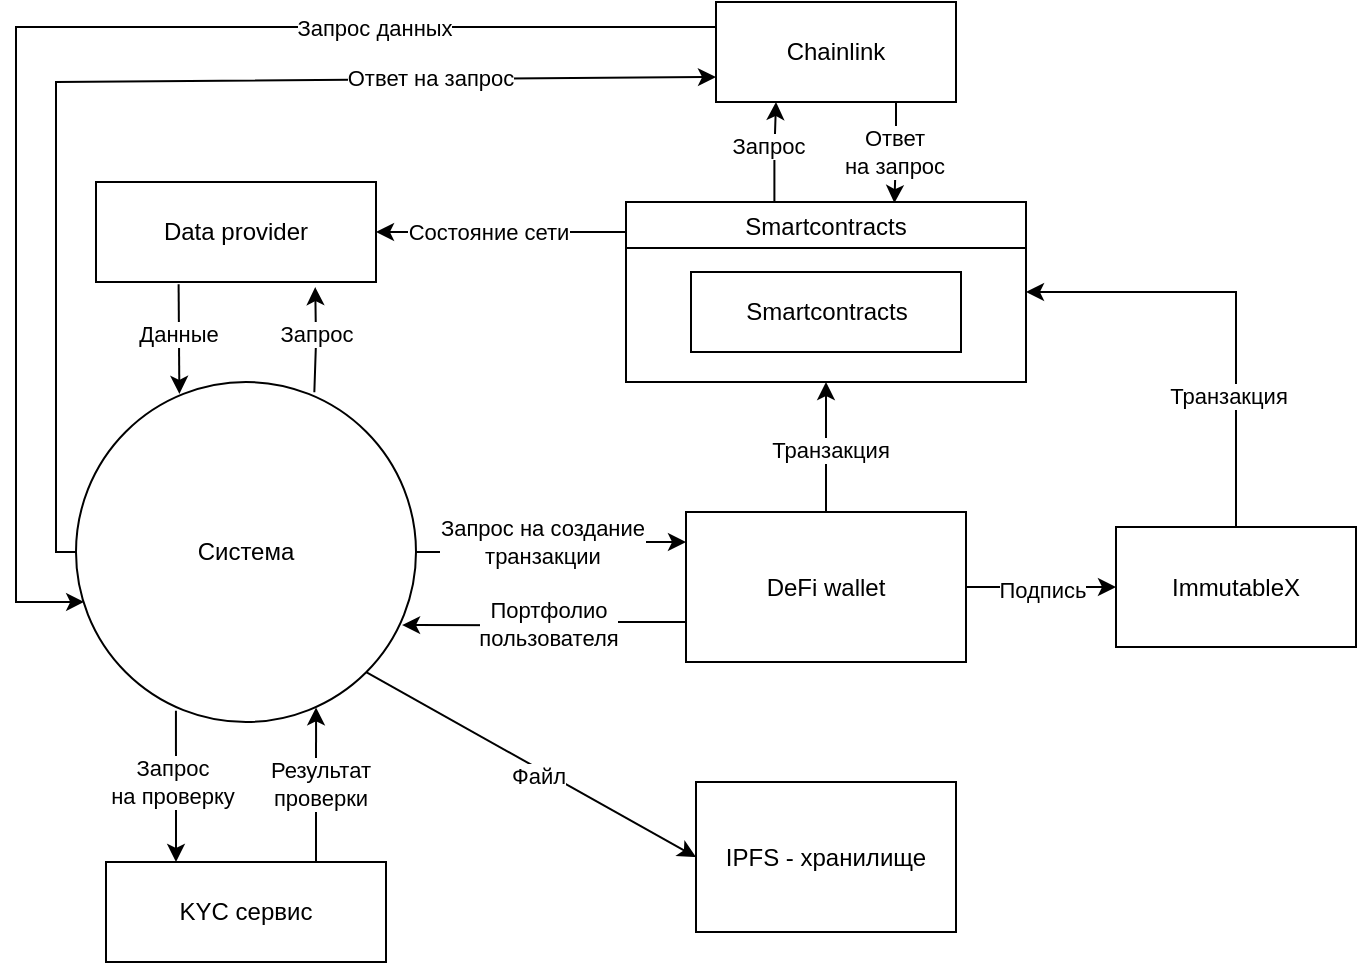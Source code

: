 <mxfile version="21.0.6" type="github">
  <diagram name="Страница 1" id="PbTtmd6q3jU2auLFYNLY">
    <mxGraphModel dx="658" dy="395" grid="1" gridSize="10" guides="1" tooltips="1" connect="1" arrows="1" fold="1" page="1" pageScale="1" pageWidth="1169" pageHeight="827" math="0" shadow="0">
      <root>
        <mxCell id="0" />
        <mxCell id="1" parent="0" />
        <mxCell id="7_X0dGAMX54bu9OWyD-T-16" style="edgeStyle=orthogonalEdgeStyle;rounded=0;orthogonalLoop=1;jettySize=auto;html=1;startArrow=none;startFill=0;endArrow=classic;endFill=1;" parent="1" source="7_X0dGAMX54bu9OWyD-T-1" target="7_X0dGAMX54bu9OWyD-T-4" edge="1">
          <mxGeometry relative="1" as="geometry">
            <Array as="points">
              <mxPoint x="578" y="475" />
              <mxPoint x="578" y="470" />
            </Array>
          </mxGeometry>
        </mxCell>
        <mxCell id="7_X0dGAMX54bu9OWyD-T-19" value="Запрос на создание &lt;br&gt;транзакции" style="edgeLabel;html=1;align=center;verticalAlign=middle;resizable=0;points=[];" parent="7_X0dGAMX54bu9OWyD-T-16" vertex="1" connectable="0">
          <mxGeometry x="0.106" y="2" relative="1" as="geometry">
            <mxPoint x="-10" y="2" as="offset" />
          </mxGeometry>
        </mxCell>
        <mxCell id="7_X0dGAMX54bu9OWyD-T-23" style="edgeStyle=orthogonalEdgeStyle;rounded=0;orthogonalLoop=1;jettySize=auto;html=1;entryX=0.5;entryY=0;entryDx=0;entryDy=0;startArrow=classic;startFill=1;endArrow=none;endFill=0;exitX=1;exitY=0.5;exitDx=0;exitDy=0;" parent="1" source="TK5V0gTfrpUxgHLwCol4-2" target="7_X0dGAMX54bu9OWyD-T-3" edge="1">
          <mxGeometry relative="1" as="geometry">
            <mxPoint x="410" y="610" as="sourcePoint" />
          </mxGeometry>
        </mxCell>
        <mxCell id="7_X0dGAMX54bu9OWyD-T-26" value="Транзакция" style="edgeLabel;html=1;align=center;verticalAlign=middle;resizable=0;points=[];" parent="7_X0dGAMX54bu9OWyD-T-23" vertex="1" connectable="0">
          <mxGeometry x="0.347" y="-2" relative="1" as="geometry">
            <mxPoint x="-2" y="7" as="offset" />
          </mxGeometry>
        </mxCell>
        <mxCell id="TK5V0gTfrpUxgHLwCol4-20" style="edgeStyle=orthogonalEdgeStyle;rounded=0;orthogonalLoop=1;jettySize=auto;html=1;strokeColor=default;startArrow=none;startFill=0;endArrow=classic;endFill=1;entryX=0.25;entryY=0;entryDx=0;entryDy=0;exitX=0.294;exitY=0.967;exitDx=0;exitDy=0;exitPerimeter=0;" parent="1" source="7_X0dGAMX54bu9OWyD-T-1" target="TK5V0gTfrpUxgHLwCol4-19" edge="1">
          <mxGeometry relative="1" as="geometry" />
        </mxCell>
        <mxCell id="TK5V0gTfrpUxgHLwCol4-23" value="Запрос &lt;br&gt;на проверку" style="edgeLabel;html=1;align=center;verticalAlign=middle;resizable=0;points=[];" parent="TK5V0gTfrpUxgHLwCol4-20" vertex="1" connectable="0">
          <mxGeometry x="-0.252" y="-2" relative="1" as="geometry">
            <mxPoint y="7" as="offset" />
          </mxGeometry>
        </mxCell>
        <mxCell id="bziQ3DZzMGBHJ6S33izw-3" style="edgeStyle=none;rounded=0;orthogonalLoop=1;jettySize=auto;html=1;entryX=0;entryY=0.75;entryDx=0;entryDy=0;exitX=0;exitY=0.5;exitDx=0;exitDy=0;" parent="1" source="7_X0dGAMX54bu9OWyD-T-1" target="TK5V0gTfrpUxgHLwCol4-5" edge="1">
          <mxGeometry relative="1" as="geometry">
            <mxPoint x="330" y="470" as="sourcePoint" />
            <Array as="points">
              <mxPoint x="330" y="475" />
              <mxPoint x="330" y="240" />
            </Array>
          </mxGeometry>
        </mxCell>
        <mxCell id="bziQ3DZzMGBHJ6S33izw-4" value="Ответ на запрос" style="edgeLabel;html=1;align=center;verticalAlign=middle;resizable=0;points=[];" parent="bziQ3DZzMGBHJ6S33izw-3" vertex="1" connectable="0">
          <mxGeometry x="0.5" y="1" relative="1" as="geometry">
            <mxPoint as="offset" />
          </mxGeometry>
        </mxCell>
        <mxCell id="7_X0dGAMX54bu9OWyD-T-1" value="Система" style="ellipse;whiteSpace=wrap;html=1;aspect=fixed;" parent="1" vertex="1">
          <mxGeometry x="340" y="390" width="170" height="170" as="geometry" />
        </mxCell>
        <mxCell id="7_X0dGAMX54bu9OWyD-T-24" style="edgeStyle=orthogonalEdgeStyle;rounded=0;orthogonalLoop=1;jettySize=auto;html=1;startArrow=classic;startFill=1;endArrow=none;endFill=0;" parent="1" source="7_X0dGAMX54bu9OWyD-T-3" target="7_X0dGAMX54bu9OWyD-T-4" edge="1">
          <mxGeometry relative="1" as="geometry">
            <mxPoint x="690" y="260" as="targetPoint" />
          </mxGeometry>
        </mxCell>
        <mxCell id="TK5V0gTfrpUxgHLwCol4-17" value="Подпись" style="edgeLabel;html=1;align=center;verticalAlign=middle;resizable=0;points=[];" parent="7_X0dGAMX54bu9OWyD-T-24" vertex="1" connectable="0">
          <mxGeometry y="1" relative="1" as="geometry">
            <mxPoint as="offset" />
          </mxGeometry>
        </mxCell>
        <mxCell id="7_X0dGAMX54bu9OWyD-T-3" value="ImmutableX" style="rounded=0;whiteSpace=wrap;html=1;" parent="1" vertex="1">
          <mxGeometry x="860" y="462.5" width="120" height="60" as="geometry" />
        </mxCell>
        <mxCell id="7_X0dGAMX54bu9OWyD-T-20" style="edgeStyle=orthogonalEdgeStyle;rounded=0;orthogonalLoop=1;jettySize=auto;html=1;entryX=0.959;entryY=0.715;entryDx=0;entryDy=0;entryPerimeter=0;startArrow=none;startFill=0;endArrow=classic;endFill=1;" parent="1" source="7_X0dGAMX54bu9OWyD-T-4" target="7_X0dGAMX54bu9OWyD-T-1" edge="1">
          <mxGeometry relative="1" as="geometry">
            <Array as="points">
              <mxPoint x="578" y="510" />
              <mxPoint x="578" y="512" />
            </Array>
          </mxGeometry>
        </mxCell>
        <mxCell id="7_X0dGAMX54bu9OWyD-T-21" value="Портфолио &lt;br&gt;пользователя" style="edgeLabel;html=1;align=center;verticalAlign=middle;resizable=0;points=[];" parent="7_X0dGAMX54bu9OWyD-T-20" vertex="1" connectable="0">
          <mxGeometry x="-0.017" y="-1" relative="1" as="geometry">
            <mxPoint as="offset" />
          </mxGeometry>
        </mxCell>
        <mxCell id="TK5V0gTfrpUxgHLwCol4-3" style="edgeStyle=orthogonalEdgeStyle;rounded=0;orthogonalLoop=1;jettySize=auto;html=1;" parent="1" source="7_X0dGAMX54bu9OWyD-T-4" target="TK5V0gTfrpUxgHLwCol4-2" edge="1">
          <mxGeometry relative="1" as="geometry">
            <mxPoint x="740" y="420" as="targetPoint" />
          </mxGeometry>
        </mxCell>
        <mxCell id="TK5V0gTfrpUxgHLwCol4-18" value="Транзакция" style="edgeLabel;html=1;align=center;verticalAlign=middle;resizable=0;points=[];" parent="TK5V0gTfrpUxgHLwCol4-3" vertex="1" connectable="0">
          <mxGeometry x="-0.027" y="-2" relative="1" as="geometry">
            <mxPoint as="offset" />
          </mxGeometry>
        </mxCell>
        <mxCell id="7_X0dGAMX54bu9OWyD-T-4" value="DeFi wallet" style="rounded=0;whiteSpace=wrap;html=1;" parent="1" vertex="1">
          <mxGeometry x="645" y="455" width="140" height="75" as="geometry" />
        </mxCell>
        <mxCell id="TK5V0gTfrpUxgHLwCol4-13" style="edgeStyle=orthogonalEdgeStyle;rounded=0;orthogonalLoop=1;jettySize=auto;html=1;strokeColor=default;startArrow=classic;startFill=1;endArrow=none;endFill=0;exitX=1;exitY=0.5;exitDx=0;exitDy=0;entryX=0;entryY=0.167;entryDx=0;entryDy=0;entryPerimeter=0;" parent="1" source="7_X0dGAMX54bu9OWyD-T-5" target="TK5V0gTfrpUxgHLwCol4-2" edge="1">
          <mxGeometry relative="1" as="geometry">
            <mxPoint x="610" y="330" as="targetPoint" />
            <Array as="points" />
          </mxGeometry>
        </mxCell>
        <mxCell id="TK5V0gTfrpUxgHLwCol4-15" value="Состояние сети" style="edgeLabel;html=1;align=center;verticalAlign=middle;resizable=0;points=[];" parent="TK5V0gTfrpUxgHLwCol4-13" vertex="1" connectable="0">
          <mxGeometry x="-0.145" y="-3" relative="1" as="geometry">
            <mxPoint x="2" y="-3" as="offset" />
          </mxGeometry>
        </mxCell>
        <mxCell id="7_X0dGAMX54bu9OWyD-T-5" value="Data provider" style="rounded=0;whiteSpace=wrap;html=1;" parent="1" vertex="1">
          <mxGeometry x="350" y="290" width="140" height="50" as="geometry" />
        </mxCell>
        <mxCell id="7_X0dGAMX54bu9OWyD-T-12" value="" style="endArrow=none;html=1;rounded=0;startArrow=classic;startFill=1;endFill=0;entryX=0.295;entryY=1.023;entryDx=0;entryDy=0;entryPerimeter=0;exitX=0.304;exitY=0.035;exitDx=0;exitDy=0;exitPerimeter=0;" parent="1" source="7_X0dGAMX54bu9OWyD-T-1" target="7_X0dGAMX54bu9OWyD-T-5" edge="1">
          <mxGeometry width="50" height="50" relative="1" as="geometry">
            <mxPoint x="401" y="392" as="sourcePoint" />
            <mxPoint x="465" y="380" as="targetPoint" />
          </mxGeometry>
        </mxCell>
        <mxCell id="7_X0dGAMX54bu9OWyD-T-15" value="Данные" style="edgeLabel;html=1;align=center;verticalAlign=middle;resizable=0;points=[];" parent="7_X0dGAMX54bu9OWyD-T-12" vertex="1" connectable="0">
          <mxGeometry x="0.113" y="1" relative="1" as="geometry">
            <mxPoint as="offset" />
          </mxGeometry>
        </mxCell>
        <mxCell id="7_X0dGAMX54bu9OWyD-T-27" style="rounded=0;orthogonalLoop=1;jettySize=auto;html=1;startArrow=classic;startFill=1;endArrow=none;endFill=0;entryX=1;entryY=1;entryDx=0;entryDy=0;exitX=0;exitY=0.5;exitDx=0;exitDy=0;" parent="1" source="7_X0dGAMX54bu9OWyD-T-22" target="7_X0dGAMX54bu9OWyD-T-1" edge="1">
          <mxGeometry relative="1" as="geometry" />
        </mxCell>
        <mxCell id="7_X0dGAMX54bu9OWyD-T-30" value="Файл" style="edgeLabel;html=1;align=center;verticalAlign=middle;resizable=0;points=[];" parent="7_X0dGAMX54bu9OWyD-T-27" vertex="1" connectable="0">
          <mxGeometry x="-0.297" y="1" relative="1" as="geometry">
            <mxPoint x="-21" y="-9" as="offset" />
          </mxGeometry>
        </mxCell>
        <mxCell id="7_X0dGAMX54bu9OWyD-T-22" value="IPFS - хранилище" style="rounded=0;whiteSpace=wrap;html=1;" parent="1" vertex="1">
          <mxGeometry x="650" y="590" width="130" height="75" as="geometry" />
        </mxCell>
        <mxCell id="TK5V0gTfrpUxgHLwCol4-2" value="Smartcontracts" style="swimlane;startSize=23;fontStyle=0" parent="1" vertex="1">
          <mxGeometry x="615" y="300" width="200" height="90" as="geometry" />
        </mxCell>
        <mxCell id="TK5V0gTfrpUxgHLwCol4-4" value="Smartcontracts" style="rounded=0;whiteSpace=wrap;html=1;" parent="TK5V0gTfrpUxgHLwCol4-2" vertex="1">
          <mxGeometry x="32.5" y="35" width="135" height="40" as="geometry" />
        </mxCell>
        <mxCell id="TK5V0gTfrpUxgHLwCol4-6" style="edgeStyle=orthogonalEdgeStyle;rounded=0;orthogonalLoop=1;jettySize=auto;html=1;startArrow=none;startFill=0;entryX=0.671;entryY=0.006;entryDx=0;entryDy=0;entryPerimeter=0;exitX=0.75;exitY=1;exitDx=0;exitDy=0;" parent="1" source="TK5V0gTfrpUxgHLwCol4-5" target="TK5V0gTfrpUxgHLwCol4-2" edge="1">
          <mxGeometry relative="1" as="geometry">
            <mxPoint x="720" y="290" as="targetPoint" />
          </mxGeometry>
        </mxCell>
        <mxCell id="TK5V0gTfrpUxgHLwCol4-16" value="Ответ &lt;br&gt;на запрос" style="edgeLabel;html=1;align=center;verticalAlign=middle;resizable=0;points=[];" parent="TK5V0gTfrpUxgHLwCol4-6" vertex="1" connectable="0">
          <mxGeometry x="0.073" y="2" relative="1" as="geometry">
            <mxPoint x="-2" y="-2" as="offset" />
          </mxGeometry>
        </mxCell>
        <mxCell id="bziQ3DZzMGBHJ6S33izw-5" style="edgeStyle=orthogonalEdgeStyle;rounded=0;orthogonalLoop=1;jettySize=auto;html=1;entryX=0.024;entryY=0.647;entryDx=0;entryDy=0;entryPerimeter=0;exitX=0;exitY=0.25;exitDx=0;exitDy=0;" parent="1" source="TK5V0gTfrpUxgHLwCol4-5" target="7_X0dGAMX54bu9OWyD-T-1" edge="1">
          <mxGeometry relative="1" as="geometry">
            <Array as="points">
              <mxPoint x="310" y="213" />
              <mxPoint x="310" y="500" />
            </Array>
          </mxGeometry>
        </mxCell>
        <mxCell id="bziQ3DZzMGBHJ6S33izw-6" value="Запрос данных" style="edgeLabel;html=1;align=center;verticalAlign=middle;resizable=0;points=[];" parent="bziQ3DZzMGBHJ6S33izw-5" vertex="1" connectable="0">
          <mxGeometry x="-0.491" relative="1" as="geometry">
            <mxPoint as="offset" />
          </mxGeometry>
        </mxCell>
        <mxCell id="TK5V0gTfrpUxgHLwCol4-5" value="Chainlink" style="rounded=0;whiteSpace=wrap;html=1;" parent="1" vertex="1">
          <mxGeometry x="660" y="200" width="120" height="50" as="geometry" />
        </mxCell>
        <mxCell id="TK5V0gTfrpUxgHLwCol4-8" value="" style="endArrow=classic;html=1;rounded=0;strokeColor=default;exitX=0.701;exitY=0.03;exitDx=0;exitDy=0;exitPerimeter=0;entryX=0.783;entryY=1.051;entryDx=0;entryDy=0;entryPerimeter=0;" parent="1" source="7_X0dGAMX54bu9OWyD-T-1" target="7_X0dGAMX54bu9OWyD-T-5" edge="1">
          <mxGeometry width="50" height="50" relative="1" as="geometry">
            <mxPoint x="670" y="450" as="sourcePoint" />
            <mxPoint x="720" y="400" as="targetPoint" />
            <Array as="points">
              <mxPoint x="460" y="370" />
            </Array>
          </mxGeometry>
        </mxCell>
        <mxCell id="TK5V0gTfrpUxgHLwCol4-9" value="Запрос" style="edgeLabel;html=1;align=center;verticalAlign=middle;resizable=0;points=[];" parent="TK5V0gTfrpUxgHLwCol4-8" vertex="1" connectable="0">
          <mxGeometry x="0.009" relative="1" as="geometry">
            <mxPoint y="-3" as="offset" />
          </mxGeometry>
        </mxCell>
        <mxCell id="TK5V0gTfrpUxgHLwCol4-22" style="edgeStyle=orthogonalEdgeStyle;rounded=0;orthogonalLoop=1;jettySize=auto;html=1;strokeColor=default;startArrow=none;startFill=0;endArrow=classic;endFill=1;exitX=0.75;exitY=0;exitDx=0;exitDy=0;entryX=0.706;entryY=0.957;entryDx=0;entryDy=0;entryPerimeter=0;" parent="1" source="TK5V0gTfrpUxgHLwCol4-19" target="7_X0dGAMX54bu9OWyD-T-1" edge="1">
          <mxGeometry relative="1" as="geometry" />
        </mxCell>
        <mxCell id="TK5V0gTfrpUxgHLwCol4-24" value="Результат &lt;br&gt;проверки" style="edgeLabel;html=1;align=center;verticalAlign=middle;resizable=0;points=[];" parent="TK5V0gTfrpUxgHLwCol4-22" vertex="1" connectable="0">
          <mxGeometry x="-0.293" y="-2" relative="1" as="geometry">
            <mxPoint y="-12" as="offset" />
          </mxGeometry>
        </mxCell>
        <mxCell id="TK5V0gTfrpUxgHLwCol4-19" value="KYC сервис" style="rounded=0;whiteSpace=wrap;html=1;" parent="1" vertex="1">
          <mxGeometry x="355" y="630" width="140" height="50" as="geometry" />
        </mxCell>
        <mxCell id="dyzVzem7w6Nr9daR4jg4-1" style="edgeStyle=orthogonalEdgeStyle;rounded=0;orthogonalLoop=1;jettySize=auto;html=1;startArrow=none;startFill=0;entryX=0.25;entryY=1;entryDx=0;entryDy=0;exitX=0.371;exitY=0.006;exitDx=0;exitDy=0;exitPerimeter=0;" edge="1" parent="1" source="TK5V0gTfrpUxgHLwCol4-2" target="TK5V0gTfrpUxgHLwCol4-5">
          <mxGeometry relative="1" as="geometry">
            <mxPoint x="759" y="311" as="targetPoint" />
            <mxPoint x="760" y="260" as="sourcePoint" />
          </mxGeometry>
        </mxCell>
        <mxCell id="dyzVzem7w6Nr9daR4jg4-2" value="Запрос" style="edgeLabel;html=1;align=center;verticalAlign=middle;resizable=0;points=[];" vertex="1" connectable="0" parent="dyzVzem7w6Nr9daR4jg4-1">
          <mxGeometry x="0.073" y="2" relative="1" as="geometry">
            <mxPoint x="-2" y="-2" as="offset" />
          </mxGeometry>
        </mxCell>
      </root>
    </mxGraphModel>
  </diagram>
</mxfile>
